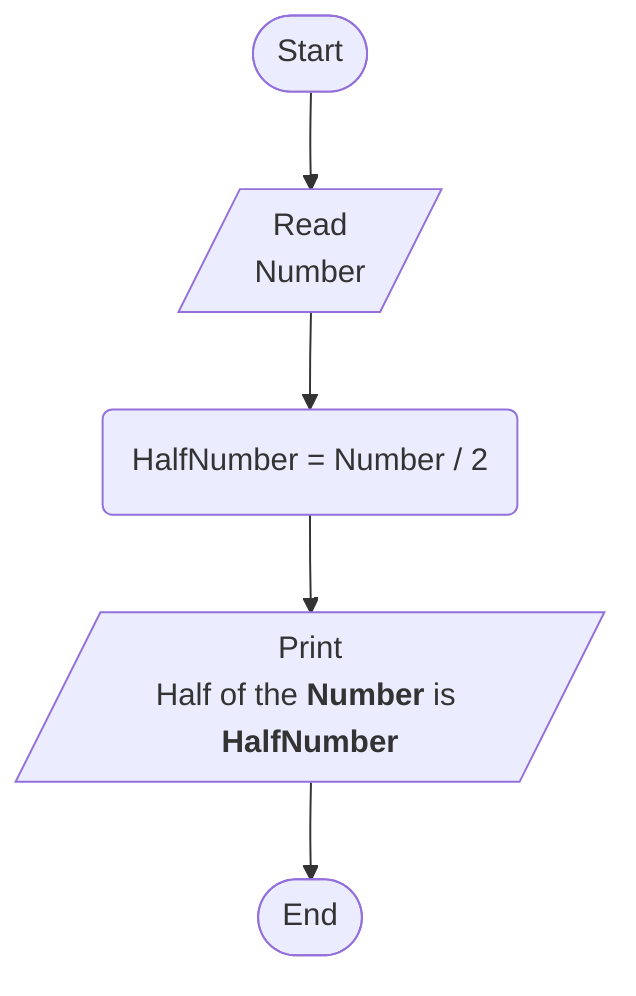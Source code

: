 %% Write a program to ask the user to enter:
%% • Number
%% Then print "The Half of The <Number> is <?>"
%% Steps
%% Step 1: Ask the user to enter (Number)
%% Step 2: HalfNumber = Number / 2
%% Step 3: Print "The Half of The <Number> is <HalfNumber>"

flowchart TD
    Start([Start])
    ReadNumber[/Read\nNumber/]
    HalfNumber(HalfNumber = Number / 2)
    PrintHalfOfTheNumber[/"`Print
    Half of the **Number** is **HalfNumber**
    `"/]
    End([End])
    Start --> ReadNumber --> HalfNumber --> PrintHalfOfTheNumber --> End